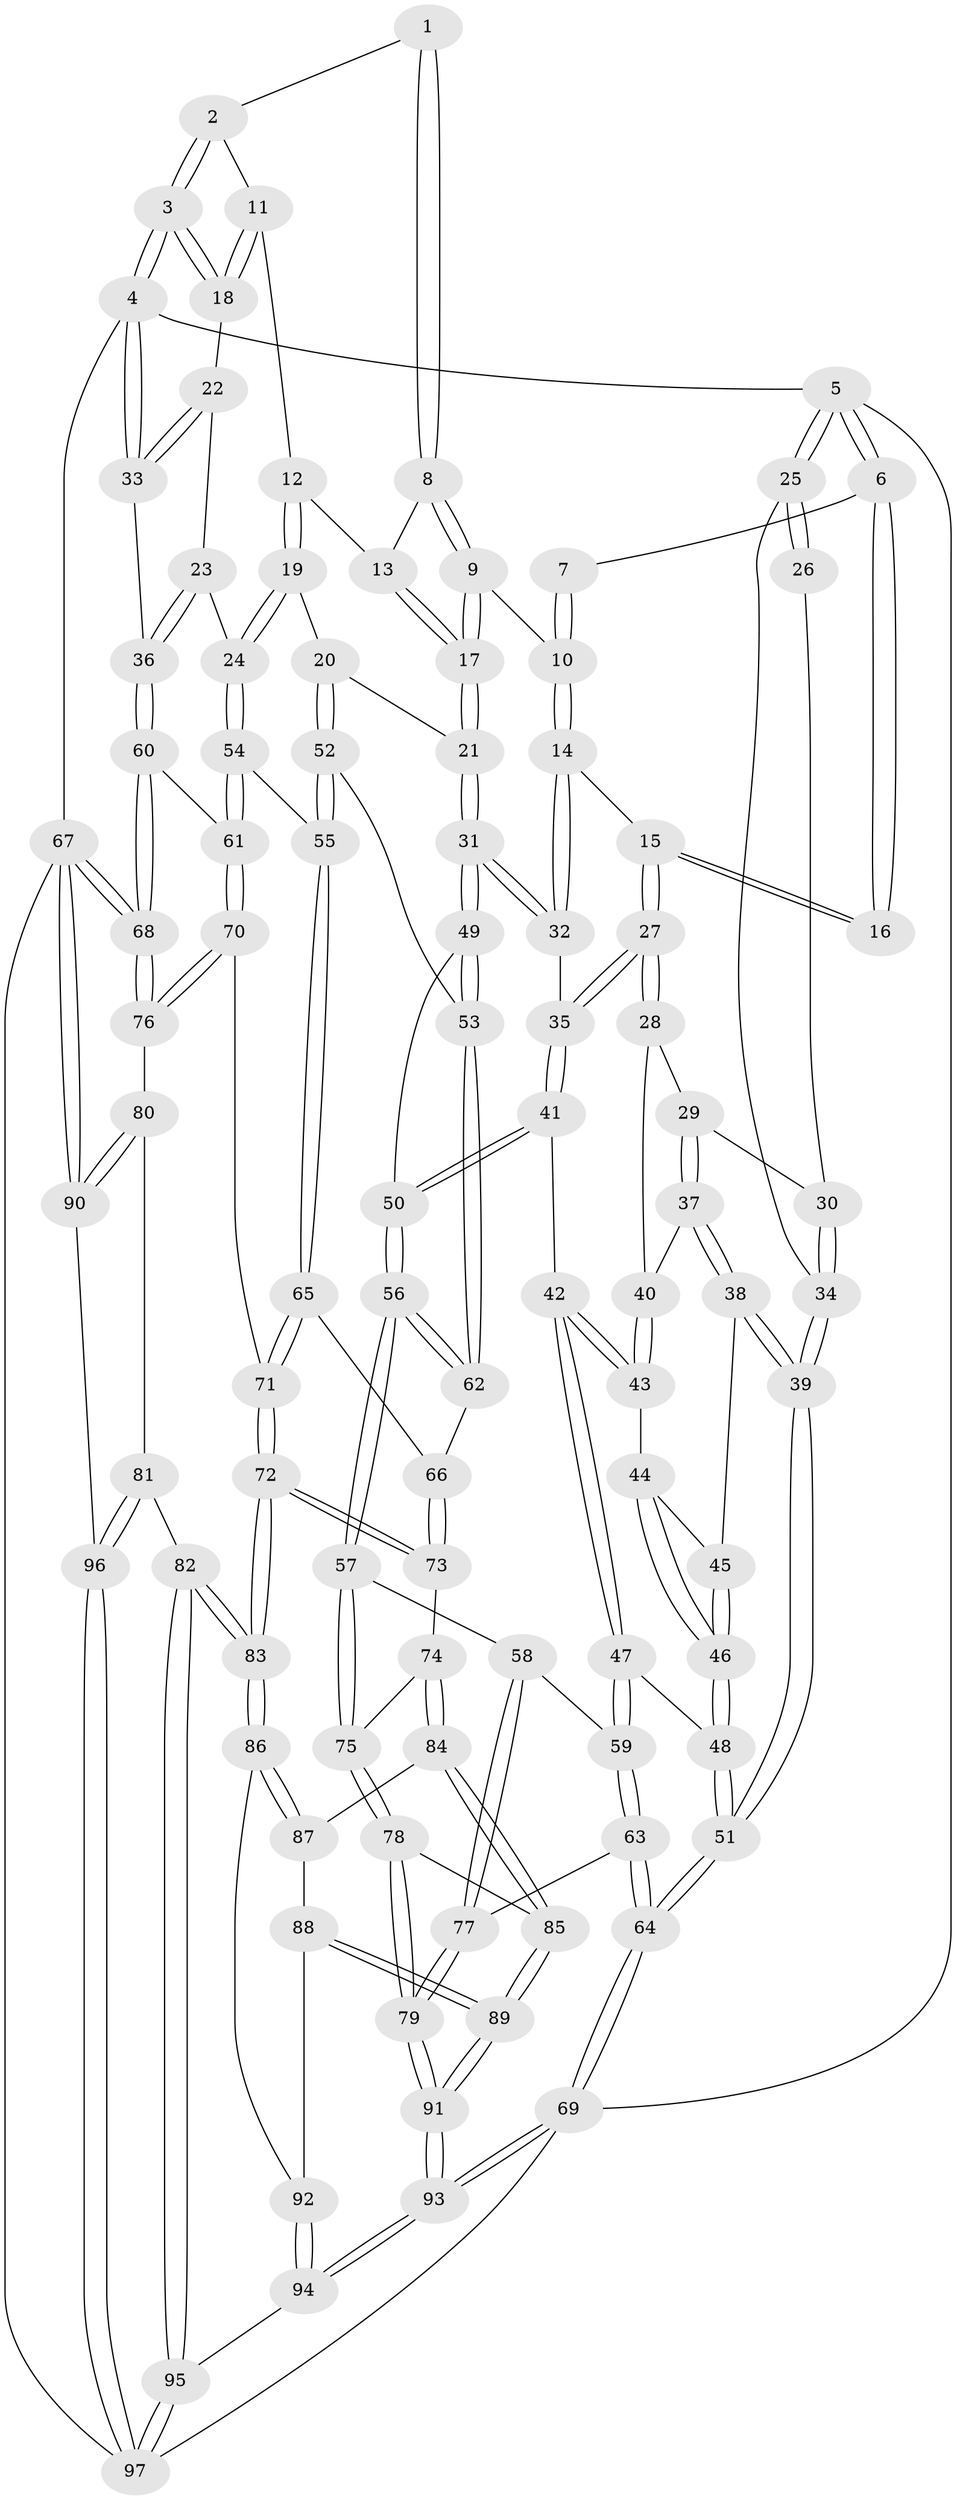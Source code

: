 // coarse degree distribution, {2: 0.02564102564102564, 3: 0.38461538461538464, 4: 0.5384615384615384, 6: 0.02564102564102564, 5: 0.02564102564102564}
// Generated by graph-tools (version 1.1) at 2025/38/03/04/25 23:38:20]
// undirected, 97 vertices, 239 edges
graph export_dot {
  node [color=gray90,style=filled];
  1 [pos="+0.6161950544173551+0"];
  2 [pos="+0.9276931640902306+0"];
  3 [pos="+1+0"];
  4 [pos="+1+0"];
  5 [pos="+0+0"];
  6 [pos="+0.1565733278002753+0"];
  7 [pos="+0.44598648961759796+0"];
  8 [pos="+0.6068977853507722+0.043779560079971545"];
  9 [pos="+0.4772988468930858+0.13126042810981708"];
  10 [pos="+0.46275223584576397+0.126610257647768"];
  11 [pos="+0.7804150511406776+0.0931333437803839"];
  12 [pos="+0.7776176262197206+0.09476596327645381"];
  13 [pos="+0.6494264824037611+0.08199037848042144"];
  14 [pos="+0.36950391402378435+0.1507934626391238"];
  15 [pos="+0.28926240151989474+0.15433935218066863"];
  16 [pos="+0.2420819561776762+0.0842832190882606"];
  17 [pos="+0.6094442227884926+0.2966013367926847"];
  18 [pos="+0.8533044087098648+0.15435689637078112"];
  19 [pos="+0.6673914674421115+0.31670440089130186"];
  20 [pos="+0.6566202095437637+0.31576613391137764"];
  21 [pos="+0.6148215255177307+0.3086371326861837"];
  22 [pos="+0.8717272128333077+0.17986475464421642"];
  23 [pos="+0.8287026015607499+0.27621432219268616"];
  24 [pos="+0.7443307890283094+0.35612453114717896"];
  25 [pos="+0+0.17468434654170867"];
  26 [pos="+0.11250578028106878+0.14872923881535963"];
  27 [pos="+0.25900169672315365+0.26952549850716756"];
  28 [pos="+0.2359255225873262+0.2730545422875264"];
  29 [pos="+0.21940812864582504+0.27347351649848284"];
  30 [pos="+0.10812872685914772+0.24136106704847263"];
  31 [pos="+0.5727583302953342+0.33947606763434596"];
  32 [pos="+0.44853577618920254+0.303122692178315"];
  33 [pos="+1+0.21509871044570408"];
  34 [pos="+0+0.30886764600883365"];
  35 [pos="+0.28724423030202156+0.3391768982851034"];
  36 [pos="+1+0.30759019826288053"];
  37 [pos="+0.05459365085145866+0.3493290432377166"];
  38 [pos="+0.0011537025143282963+0.3533362944832038"];
  39 [pos="+0+0.32772812238060706"];
  40 [pos="+0.12979677443230353+0.37771383728930275"];
  41 [pos="+0.287928547910739+0.3471327878329088"];
  42 [pos="+0.24272562277979223+0.4084126779018938"];
  43 [pos="+0.14647248417192113+0.40108070502728843"];
  44 [pos="+0.13089521026843332+0.42164383006816925"];
  45 [pos="+0.08139799622384283+0.408921979112805"];
  46 [pos="+0.13055943490626798+0.49298549610291403"];
  47 [pos="+0.2116477327115466+0.5055516089363598"];
  48 [pos="+0.13219896253884889+0.5020214323338015"];
  49 [pos="+0.5268396519472048+0.40866182815188823"];
  50 [pos="+0.39860771572903675+0.4484675901330117"];
  51 [pos="+0+0.6358004174878491"];
  52 [pos="+0.6295003071434154+0.5437528058801869"];
  53 [pos="+0.5454158376276607+0.4916804029129272"];
  54 [pos="+0.8503422863701424+0.5078038143304577"];
  55 [pos="+0.6464292415850519+0.5608399736353739"];
  56 [pos="+0.35230055649102693+0.6522125911280668"];
  57 [pos="+0.35014383306956665+0.6540173020623348"];
  58 [pos="+0.3113582319920219+0.651678106083567"];
  59 [pos="+0.21859002998677032+0.5168156716235663"];
  60 [pos="+1+0.5183361951556994"];
  61 [pos="+0.8628929473774329+0.5164616008591766"];
  62 [pos="+0.48264019402649294+0.6268597989500039"];
  63 [pos="+0+0.7502326023867086"];
  64 [pos="+0+0.7169968314990336"];
  65 [pos="+0.6067636214652462+0.6366739949741126"];
  66 [pos="+0.5356431120852234+0.6453633501105716"];
  67 [pos="+1+0.778968217387479"];
  68 [pos="+1+0.7758772331281414"];
  69 [pos="+0+1"];
  70 [pos="+0.7646425794294047+0.729492092258988"];
  71 [pos="+0.6899940494703732+0.722054179441273"];
  72 [pos="+0.5782905387867883+0.803559128254246"];
  73 [pos="+0.5692037579736561+0.7993695873663799"];
  74 [pos="+0.5254599314818534+0.8010828235731573"];
  75 [pos="+0.3677639124558639+0.6995100634380836"];
  76 [pos="+0.7973375001545101+0.8066379975968767"];
  77 [pos="+0.06798189813435614+0.7813282768359838"];
  78 [pos="+0.3695120736001528+0.8069733596909487"];
  79 [pos="+0.17817667305888266+0.9359059611438654"];
  80 [pos="+0.7965284450466583+0.8099388293084587"];
  81 [pos="+0.6809064644307573+0.9226084817256618"];
  82 [pos="+0.6547182108615683+0.9385043854552314"];
  83 [pos="+0.6169157690203654+0.9112804602315981"];
  84 [pos="+0.4783877164627625+0.8574841316452829"];
  85 [pos="+0.3976240967159545+0.8670032472977999"];
  86 [pos="+0.59683990362732+0.9155136587327454"];
  87 [pos="+0.49643521497680576+0.8904228464053334"];
  88 [pos="+0.47046750747283933+0.9444618027809185"];
  89 [pos="+0.3896771819377196+0.9367631974525297"];
  90 [pos="+0.876876778556637+0.9684281438484634"];
  91 [pos="+0.2504226181571205+1"];
  92 [pos="+0.5014491585597789+0.9661580624427739"];
  93 [pos="+0.2530143982002283+1"];
  94 [pos="+0.5031314586675362+1"];
  95 [pos="+0.6603058279793361+1"];
  96 [pos="+0.8682702841830057+0.9999649090056523"];
  97 [pos="+0.8560004818566432+1"];
  1 -- 2;
  1 -- 8;
  1 -- 8;
  2 -- 3;
  2 -- 3;
  2 -- 11;
  3 -- 4;
  3 -- 4;
  3 -- 18;
  3 -- 18;
  4 -- 5;
  4 -- 33;
  4 -- 33;
  4 -- 67;
  5 -- 6;
  5 -- 6;
  5 -- 25;
  5 -- 25;
  5 -- 69;
  6 -- 7;
  6 -- 16;
  6 -- 16;
  7 -- 10;
  7 -- 10;
  8 -- 9;
  8 -- 9;
  8 -- 13;
  9 -- 10;
  9 -- 17;
  9 -- 17;
  10 -- 14;
  10 -- 14;
  11 -- 12;
  11 -- 18;
  11 -- 18;
  12 -- 13;
  12 -- 19;
  12 -- 19;
  13 -- 17;
  13 -- 17;
  14 -- 15;
  14 -- 32;
  14 -- 32;
  15 -- 16;
  15 -- 16;
  15 -- 27;
  15 -- 27;
  17 -- 21;
  17 -- 21;
  18 -- 22;
  19 -- 20;
  19 -- 24;
  19 -- 24;
  20 -- 21;
  20 -- 52;
  20 -- 52;
  21 -- 31;
  21 -- 31;
  22 -- 23;
  22 -- 33;
  22 -- 33;
  23 -- 24;
  23 -- 36;
  23 -- 36;
  24 -- 54;
  24 -- 54;
  25 -- 26;
  25 -- 26;
  25 -- 34;
  26 -- 30;
  27 -- 28;
  27 -- 28;
  27 -- 35;
  27 -- 35;
  28 -- 29;
  28 -- 40;
  29 -- 30;
  29 -- 37;
  29 -- 37;
  30 -- 34;
  30 -- 34;
  31 -- 32;
  31 -- 32;
  31 -- 49;
  31 -- 49;
  32 -- 35;
  33 -- 36;
  34 -- 39;
  34 -- 39;
  35 -- 41;
  35 -- 41;
  36 -- 60;
  36 -- 60;
  37 -- 38;
  37 -- 38;
  37 -- 40;
  38 -- 39;
  38 -- 39;
  38 -- 45;
  39 -- 51;
  39 -- 51;
  40 -- 43;
  40 -- 43;
  41 -- 42;
  41 -- 50;
  41 -- 50;
  42 -- 43;
  42 -- 43;
  42 -- 47;
  42 -- 47;
  43 -- 44;
  44 -- 45;
  44 -- 46;
  44 -- 46;
  45 -- 46;
  45 -- 46;
  46 -- 48;
  46 -- 48;
  47 -- 48;
  47 -- 59;
  47 -- 59;
  48 -- 51;
  48 -- 51;
  49 -- 50;
  49 -- 53;
  49 -- 53;
  50 -- 56;
  50 -- 56;
  51 -- 64;
  51 -- 64;
  52 -- 53;
  52 -- 55;
  52 -- 55;
  53 -- 62;
  53 -- 62;
  54 -- 55;
  54 -- 61;
  54 -- 61;
  55 -- 65;
  55 -- 65;
  56 -- 57;
  56 -- 57;
  56 -- 62;
  56 -- 62;
  57 -- 58;
  57 -- 75;
  57 -- 75;
  58 -- 59;
  58 -- 77;
  58 -- 77;
  59 -- 63;
  59 -- 63;
  60 -- 61;
  60 -- 68;
  60 -- 68;
  61 -- 70;
  61 -- 70;
  62 -- 66;
  63 -- 64;
  63 -- 64;
  63 -- 77;
  64 -- 69;
  64 -- 69;
  65 -- 66;
  65 -- 71;
  65 -- 71;
  66 -- 73;
  66 -- 73;
  67 -- 68;
  67 -- 68;
  67 -- 90;
  67 -- 90;
  67 -- 97;
  68 -- 76;
  68 -- 76;
  69 -- 93;
  69 -- 93;
  69 -- 97;
  70 -- 71;
  70 -- 76;
  70 -- 76;
  71 -- 72;
  71 -- 72;
  72 -- 73;
  72 -- 73;
  72 -- 83;
  72 -- 83;
  73 -- 74;
  74 -- 75;
  74 -- 84;
  74 -- 84;
  75 -- 78;
  75 -- 78;
  76 -- 80;
  77 -- 79;
  77 -- 79;
  78 -- 79;
  78 -- 79;
  78 -- 85;
  79 -- 91;
  79 -- 91;
  80 -- 81;
  80 -- 90;
  80 -- 90;
  81 -- 82;
  81 -- 96;
  81 -- 96;
  82 -- 83;
  82 -- 83;
  82 -- 95;
  82 -- 95;
  83 -- 86;
  83 -- 86;
  84 -- 85;
  84 -- 85;
  84 -- 87;
  85 -- 89;
  85 -- 89;
  86 -- 87;
  86 -- 87;
  86 -- 92;
  87 -- 88;
  88 -- 89;
  88 -- 89;
  88 -- 92;
  89 -- 91;
  89 -- 91;
  90 -- 96;
  91 -- 93;
  91 -- 93;
  92 -- 94;
  92 -- 94;
  93 -- 94;
  93 -- 94;
  94 -- 95;
  95 -- 97;
  95 -- 97;
  96 -- 97;
  96 -- 97;
}
